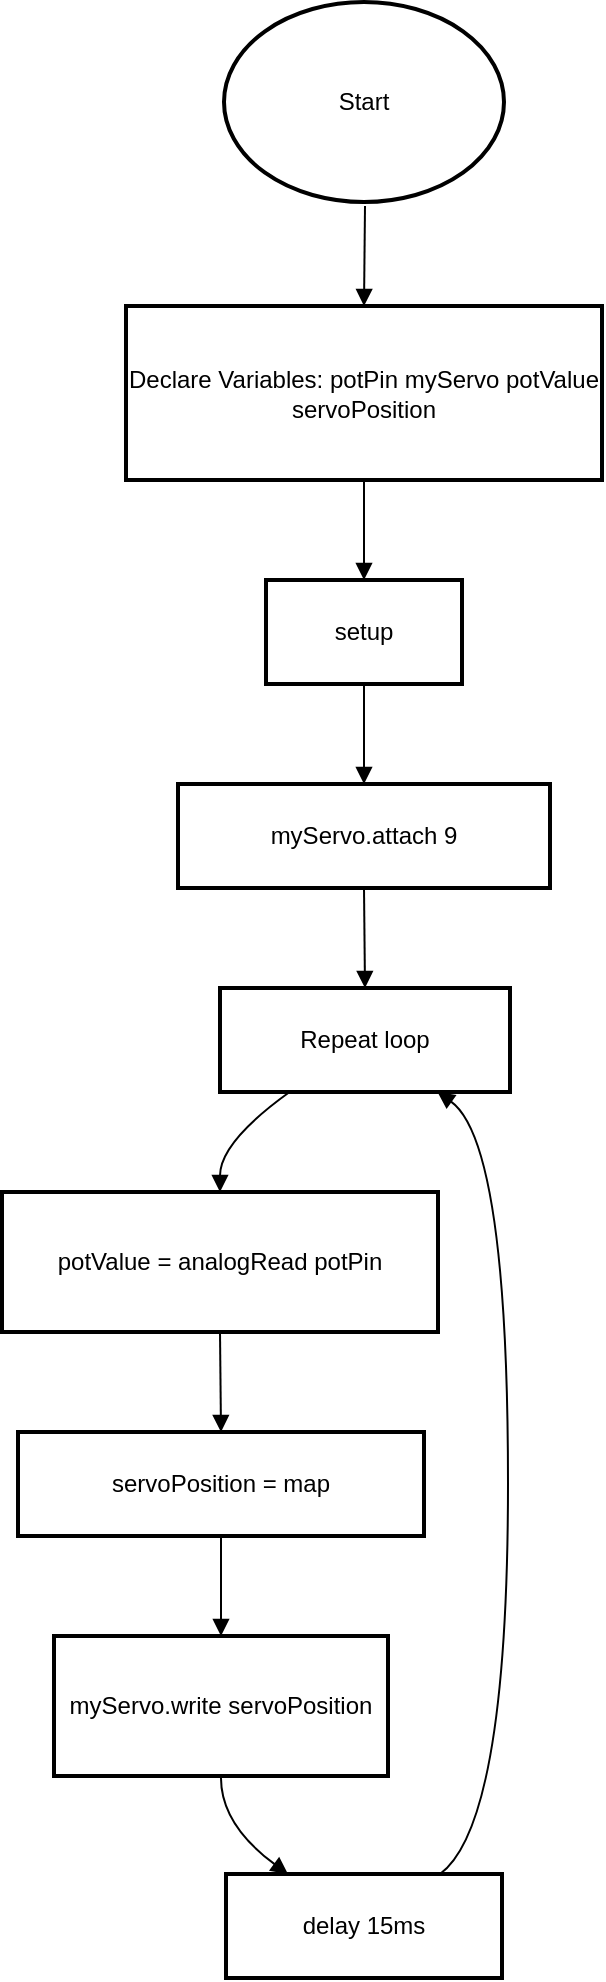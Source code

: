 <mxfile version="24.7.17">
  <diagram id="C5RBs43oDa-KdzZeNtuy" name="Page-1">
    <mxGraphModel dx="880" dy="1647" grid="1" gridSize="10" guides="1" tooltips="1" connect="1" arrows="1" fold="1" page="1" pageScale="1" pageWidth="827" pageHeight="1169" math="0" shadow="0">
      <root>
        <mxCell id="WIyWlLk6GJQsqaUBKTNV-0" />
        <mxCell id="WIyWlLk6GJQsqaUBKTNV-1" parent="WIyWlLk6GJQsqaUBKTNV-0" />
        <mxCell id="BlUHOqsG7W_58xlhMtPi-41" value="" style="curved=1;startArrow=none;endArrow=block;exitX=1;exitY=0.23;entryX=1;entryY=0.66;rounded=0;" edge="1" parent="WIyWlLk6GJQsqaUBKTNV-1" source="BlUHOqsG7W_58xlhMtPi-30">
          <mxGeometry relative="1" as="geometry">
            <Array as="points">
              <mxPoint x="686" y="1061" />
              <mxPoint x="686" y="354" />
            </Array>
            <mxPoint x="505.455" y="296.045" as="targetPoint" />
          </mxGeometry>
        </mxCell>
        <mxCell id="BlUHOqsG7W_58xlhMtPi-121" value="Declare Variables: potPin myServo potValue servoPosition" style="whiteSpace=wrap;strokeWidth=2;" vertex="1" parent="WIyWlLk6GJQsqaUBKTNV-1">
          <mxGeometry x="82" y="122" width="238" height="87" as="geometry" />
        </mxCell>
        <mxCell id="BlUHOqsG7W_58xlhMtPi-122" value="setup" style="whiteSpace=wrap;strokeWidth=2;" vertex="1" parent="WIyWlLk6GJQsqaUBKTNV-1">
          <mxGeometry x="152" y="259" width="98" height="52" as="geometry" />
        </mxCell>
        <mxCell id="BlUHOqsG7W_58xlhMtPi-123" value="myServo.attach 9" style="whiteSpace=wrap;strokeWidth=2;" vertex="1" parent="WIyWlLk6GJQsqaUBKTNV-1">
          <mxGeometry x="108" y="361" width="186" height="52" as="geometry" />
        </mxCell>
        <mxCell id="BlUHOqsG7W_58xlhMtPi-124" value="Repeat loop" style="whiteSpace=wrap;strokeWidth=2;" vertex="1" parent="WIyWlLk6GJQsqaUBKTNV-1">
          <mxGeometry x="129" y="463" width="145" height="52" as="geometry" />
        </mxCell>
        <mxCell id="BlUHOqsG7W_58xlhMtPi-125" value="potValue = analogRead potPin" style="whiteSpace=wrap;strokeWidth=2;" vertex="1" parent="WIyWlLk6GJQsqaUBKTNV-1">
          <mxGeometry x="20" y="565" width="218" height="70" as="geometry" />
        </mxCell>
        <mxCell id="BlUHOqsG7W_58xlhMtPi-126" value="servoPosition = map" style="whiteSpace=wrap;strokeWidth=2;" vertex="1" parent="WIyWlLk6GJQsqaUBKTNV-1">
          <mxGeometry x="28" y="685" width="203" height="52" as="geometry" />
        </mxCell>
        <mxCell id="BlUHOqsG7W_58xlhMtPi-127" value="myServo.write servoPosition" style="whiteSpace=wrap;strokeWidth=2;" vertex="1" parent="WIyWlLk6GJQsqaUBKTNV-1">
          <mxGeometry x="46" y="787" width="167" height="70" as="geometry" />
        </mxCell>
        <mxCell id="BlUHOqsG7W_58xlhMtPi-128" value="delay 15ms" style="whiteSpace=wrap;strokeWidth=2;" vertex="1" parent="WIyWlLk6GJQsqaUBKTNV-1">
          <mxGeometry x="132" y="906" width="138" height="52" as="geometry" />
        </mxCell>
        <mxCell id="BlUHOqsG7W_58xlhMtPi-129" value="" style="curved=1;startArrow=none;endArrow=block;exitX=0.5;exitY=1;entryX=0.5;entryY=0;rounded=0;" edge="1" parent="WIyWlLk6GJQsqaUBKTNV-1" target="BlUHOqsG7W_58xlhMtPi-121">
          <mxGeometry relative="1" as="geometry">
            <Array as="points" />
            <mxPoint x="201.5" y="72" as="sourcePoint" />
          </mxGeometry>
        </mxCell>
        <mxCell id="BlUHOqsG7W_58xlhMtPi-130" value="" style="curved=1;startArrow=none;endArrow=block;exitX=0.5;exitY=1;entryX=0.5;entryY=0;rounded=0;" edge="1" parent="WIyWlLk6GJQsqaUBKTNV-1" source="BlUHOqsG7W_58xlhMtPi-121" target="BlUHOqsG7W_58xlhMtPi-122">
          <mxGeometry relative="1" as="geometry">
            <Array as="points" />
          </mxGeometry>
        </mxCell>
        <mxCell id="BlUHOqsG7W_58xlhMtPi-131" value="" style="curved=1;startArrow=none;endArrow=block;exitX=0.5;exitY=1;entryX=0.5;entryY=0;rounded=0;" edge="1" parent="WIyWlLk6GJQsqaUBKTNV-1" source="BlUHOqsG7W_58xlhMtPi-122" target="BlUHOqsG7W_58xlhMtPi-123">
          <mxGeometry relative="1" as="geometry">
            <Array as="points" />
          </mxGeometry>
        </mxCell>
        <mxCell id="BlUHOqsG7W_58xlhMtPi-132" value="" style="curved=1;startArrow=none;endArrow=block;exitX=0.5;exitY=1;entryX=0.5;entryY=0;rounded=0;" edge="1" parent="WIyWlLk6GJQsqaUBKTNV-1" source="BlUHOqsG7W_58xlhMtPi-123" target="BlUHOqsG7W_58xlhMtPi-124">
          <mxGeometry relative="1" as="geometry">
            <Array as="points" />
          </mxGeometry>
        </mxCell>
        <mxCell id="BlUHOqsG7W_58xlhMtPi-133" value="" style="curved=1;startArrow=none;endArrow=block;exitX=0.24;exitY=1;entryX=0.5;entryY=0;rounded=0;" edge="1" parent="WIyWlLk6GJQsqaUBKTNV-1" source="BlUHOqsG7W_58xlhMtPi-124" target="BlUHOqsG7W_58xlhMtPi-125">
          <mxGeometry relative="1" as="geometry">
            <Array as="points">
              <mxPoint x="129" y="540" />
            </Array>
          </mxGeometry>
        </mxCell>
        <mxCell id="BlUHOqsG7W_58xlhMtPi-134" value="" style="curved=1;startArrow=none;endArrow=block;exitX=0.5;exitY=1;entryX=0.5;entryY=0;rounded=0;" edge="1" parent="WIyWlLk6GJQsqaUBKTNV-1" source="BlUHOqsG7W_58xlhMtPi-125" target="BlUHOqsG7W_58xlhMtPi-126">
          <mxGeometry relative="1" as="geometry">
            <Array as="points" />
          </mxGeometry>
        </mxCell>
        <mxCell id="BlUHOqsG7W_58xlhMtPi-135" value="" style="curved=1;startArrow=none;endArrow=block;exitX=0.5;exitY=1;entryX=0.5;entryY=0;rounded=0;" edge="1" parent="WIyWlLk6GJQsqaUBKTNV-1" source="BlUHOqsG7W_58xlhMtPi-126" target="BlUHOqsG7W_58xlhMtPi-127">
          <mxGeometry relative="1" as="geometry">
            <Array as="points" />
          </mxGeometry>
        </mxCell>
        <mxCell id="BlUHOqsG7W_58xlhMtPi-136" value="" style="curved=1;startArrow=none;endArrow=block;exitX=0.5;exitY=0.99;entryX=0.23;entryY=0.01;rounded=0;" edge="1" parent="WIyWlLk6GJQsqaUBKTNV-1" source="BlUHOqsG7W_58xlhMtPi-127" target="BlUHOqsG7W_58xlhMtPi-128">
          <mxGeometry relative="1" as="geometry">
            <Array as="points">
              <mxPoint x="129" y="881" />
            </Array>
          </mxGeometry>
        </mxCell>
        <mxCell id="BlUHOqsG7W_58xlhMtPi-137" value="" style="curved=1;startArrow=none;endArrow=block;exitX=0.77;exitY=0.01;entryX=0.75;entryY=1;rounded=0;" edge="1" parent="WIyWlLk6GJQsqaUBKTNV-1" source="BlUHOqsG7W_58xlhMtPi-128" target="BlUHOqsG7W_58xlhMtPi-124">
          <mxGeometry relative="1" as="geometry">
            <Array as="points">
              <mxPoint x="273" y="881" />
              <mxPoint x="273" y="540" />
            </Array>
          </mxGeometry>
        </mxCell>
        <mxCell id="BlUHOqsG7W_58xlhMtPi-138" value="Start" style="strokeWidth=2;html=1;shape=mxgraph.flowchart.start_2;whiteSpace=wrap;" vertex="1" parent="WIyWlLk6GJQsqaUBKTNV-1">
          <mxGeometry x="131" y="-30" width="140" height="100" as="geometry" />
        </mxCell>
      </root>
    </mxGraphModel>
  </diagram>
</mxfile>
